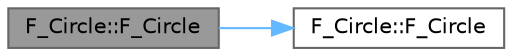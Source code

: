 digraph "F_Circle::F_Circle"
{
 // LATEX_PDF_SIZE
  bgcolor="transparent";
  edge [fontname=Helvetica,fontsize=10,labelfontname=Helvetica,labelfontsize=10];
  node [fontname=Helvetica,fontsize=10,shape=box,height=0.2,width=0.4];
  rankdir="LR";
  Node1 [id="Node000001",label="F_Circle::F_Circle",height=0.2,width=0.4,color="gray40", fillcolor="grey60", style="filled", fontcolor="black",tooltip="拷贝构造函数"];
  Node1 -> Node2 [id="edge1_Node000001_Node000002",color="steelblue1",style="solid",tooltip=" "];
  Node2 [id="Node000002",label="F_Circle::F_Circle",height=0.2,width=0.4,color="grey40", fillcolor="white", style="filled",URL="$class_f___circle.html#aacbb8cc978648c30b6359a41dbb12e07",tooltip="默认构造函数"];
}
